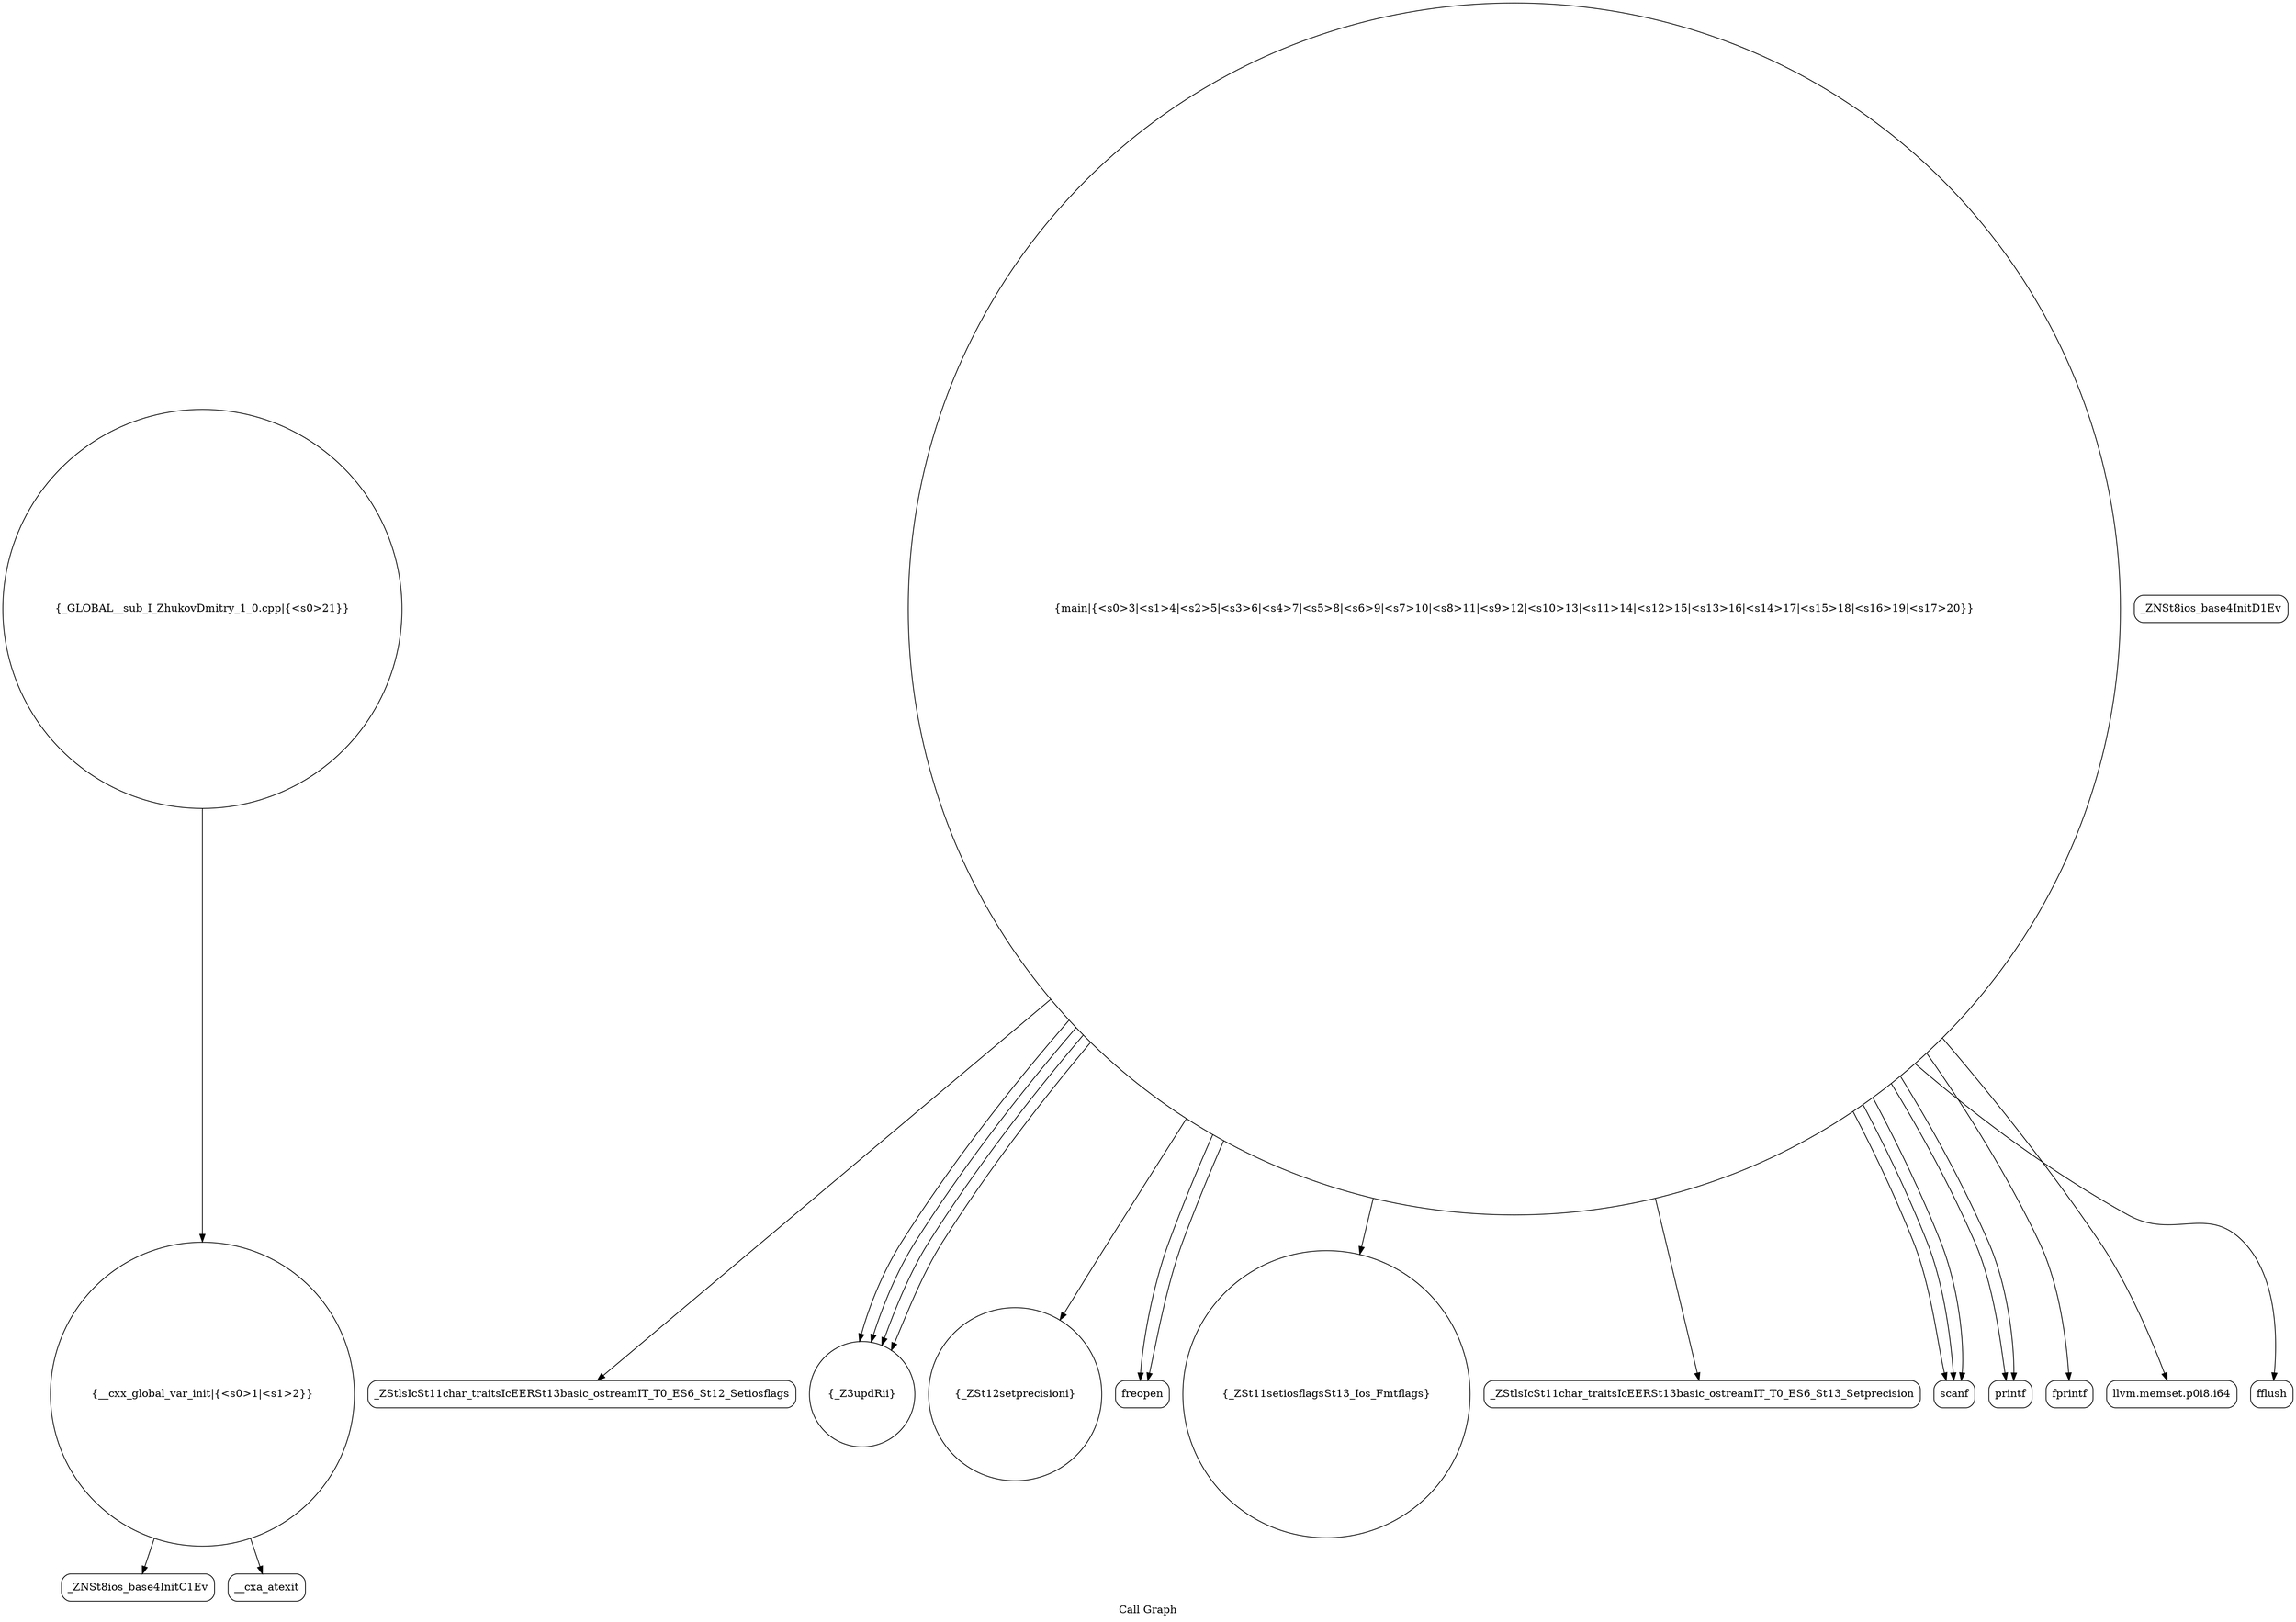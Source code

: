 digraph "Call Graph" {
	label="Call Graph";

	Node0x56055ba5d660 [shape=record,shape=circle,label="{__cxx_global_var_init|{<s0>1|<s1>2}}"];
	Node0x56055ba5d660:s0 -> Node0x56055ba5daf0[color=black];
	Node0x56055ba5d660:s1 -> Node0x56055ba5dbf0[color=black];
	Node0x56055ba5ddf0 [shape=record,shape=Mrecord,label="{_ZStlsIcSt11char_traitsIcEERSt13basic_ostreamIT_T0_ES6_St12_Setiosflags}"];
	Node0x56055ba5e170 [shape=record,shape=circle,label="{_Z3updRii}"];
	Node0x56055ba5db70 [shape=record,shape=Mrecord,label="{_ZNSt8ios_base4InitD1Ev}"];
	Node0x56055ba5def0 [shape=record,shape=circle,label="{_ZSt12setprecisioni}"];
	Node0x56055ba5e270 [shape=record,shape=circle,label="{_GLOBAL__sub_I_ZhukovDmitry_1_0.cpp|{<s0>21}}"];
	Node0x56055ba5e270:s0 -> Node0x56055ba5d660[color=black];
	Node0x56055ba5dc70 [shape=record,shape=circle,label="{main|{<s0>3|<s1>4|<s2>5|<s3>6|<s4>7|<s5>8|<s6>9|<s7>10|<s8>11|<s9>12|<s10>13|<s11>14|<s12>15|<s13>16|<s14>17|<s15>18|<s16>19|<s17>20}}"];
	Node0x56055ba5dc70:s0 -> Node0x56055ba5dcf0[color=black];
	Node0x56055ba5dc70:s1 -> Node0x56055ba5dcf0[color=black];
	Node0x56055ba5dc70:s2 -> Node0x56055ba5de70[color=black];
	Node0x56055ba5dc70:s3 -> Node0x56055ba5ddf0[color=black];
	Node0x56055ba5dc70:s4 -> Node0x56055ba5def0[color=black];
	Node0x56055ba5dc70:s5 -> Node0x56055ba5dd70[color=black];
	Node0x56055ba5dc70:s6 -> Node0x56055ba5df70[color=black];
	Node0x56055ba5dc70:s7 -> Node0x56055ba5dff0[color=black];
	Node0x56055ba5dc70:s8 -> Node0x56055ba5e070[color=black];
	Node0x56055ba5dc70:s9 -> Node0x56055ba5df70[color=black];
	Node0x56055ba5dc70:s10 -> Node0x56055ba5df70[color=black];
	Node0x56055ba5dc70:s11 -> Node0x56055ba5e0f0[color=black];
	Node0x56055ba5dc70:s12 -> Node0x56055ba5e170[color=black];
	Node0x56055ba5dc70:s13 -> Node0x56055ba5e170[color=black];
	Node0x56055ba5dc70:s14 -> Node0x56055ba5e170[color=black];
	Node0x56055ba5dc70:s15 -> Node0x56055ba5e170[color=black];
	Node0x56055ba5dc70:s16 -> Node0x56055ba5dff0[color=black];
	Node0x56055ba5dc70:s17 -> Node0x56055ba5e1f0[color=black];
	Node0x56055ba5dff0 [shape=record,shape=Mrecord,label="{printf}"];
	Node0x56055ba5dd70 [shape=record,shape=Mrecord,label="{_ZStlsIcSt11char_traitsIcEERSt13basic_ostreamIT_T0_ES6_St13_Setprecision}"];
	Node0x56055ba5e0f0 [shape=record,shape=Mrecord,label="{llvm.memset.p0i8.i64}"];
	Node0x56055ba5daf0 [shape=record,shape=Mrecord,label="{_ZNSt8ios_base4InitC1Ev}"];
	Node0x56055ba5de70 [shape=record,shape=circle,label="{_ZSt11setiosflagsSt13_Ios_Fmtflags}"];
	Node0x56055ba5e1f0 [shape=record,shape=Mrecord,label="{fflush}"];
	Node0x56055ba5dbf0 [shape=record,shape=Mrecord,label="{__cxa_atexit}"];
	Node0x56055ba5df70 [shape=record,shape=Mrecord,label="{scanf}"];
	Node0x56055ba5dcf0 [shape=record,shape=Mrecord,label="{freopen}"];
	Node0x56055ba5e070 [shape=record,shape=Mrecord,label="{fprintf}"];
}
